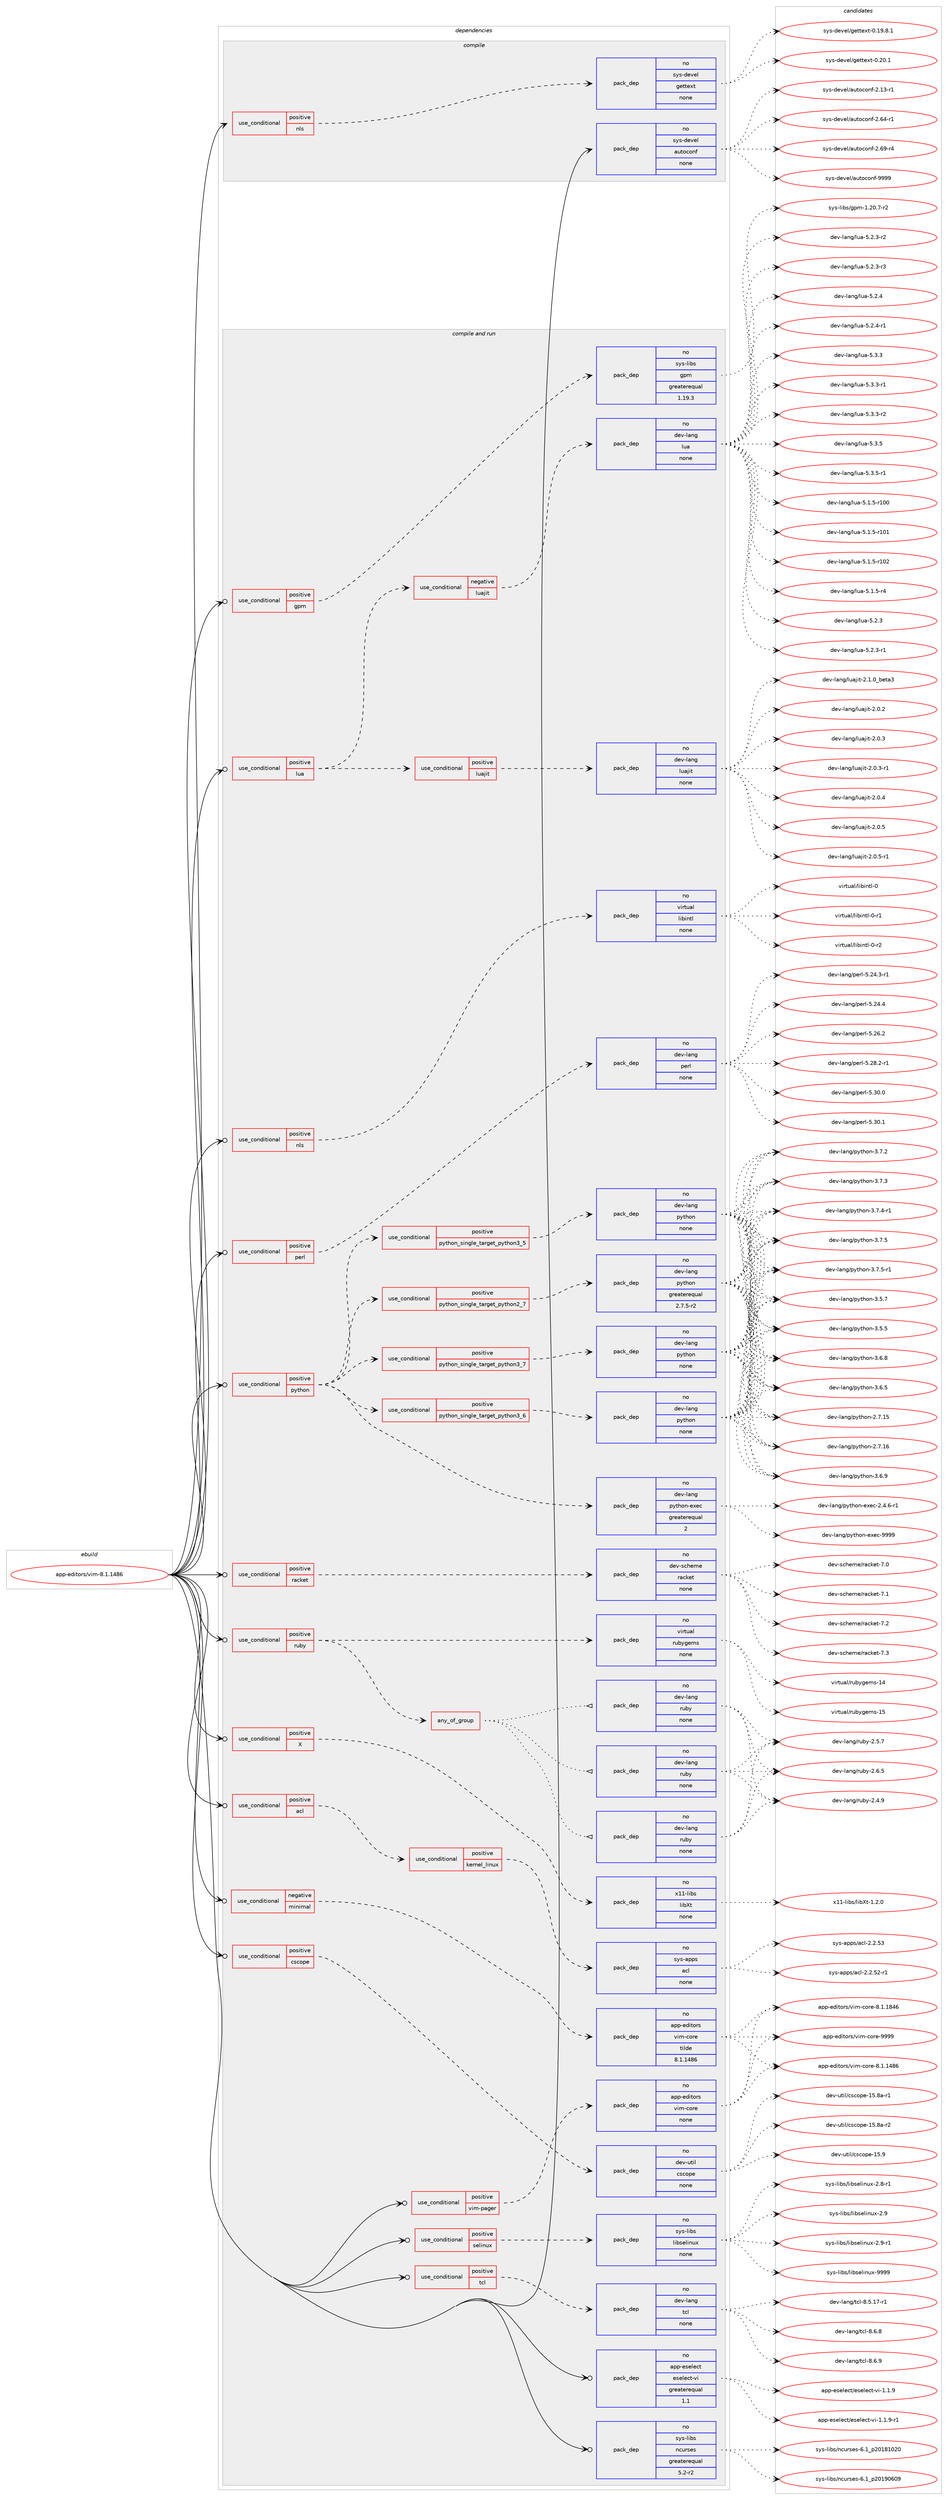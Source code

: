 digraph prolog {

# *************
# Graph options
# *************

newrank=true;
concentrate=true;
compound=true;
graph [rankdir=LR,fontname=Helvetica,fontsize=10,ranksep=1.5];#, ranksep=2.5, nodesep=0.2];
edge  [arrowhead=vee];
node  [fontname=Helvetica,fontsize=10];

# **********
# The ebuild
# **********

subgraph cluster_leftcol {
color=gray;
rank=same;
label=<<i>ebuild</i>>;
id [label="app-editors/vim-8.1.1486", color=red, width=4, href="../app-editors/vim-8.1.1486.svg"];
}

# ****************
# The dependencies
# ****************

subgraph cluster_midcol {
color=gray;
label=<<i>dependencies</i>>;
subgraph cluster_compile {
fillcolor="#eeeeee";
style=filled;
label=<<i>compile</i>>;
subgraph cond114848 {
dependency482106 [label=<<TABLE BORDER="0" CELLBORDER="1" CELLSPACING="0" CELLPADDING="4"><TR><TD ROWSPAN="3" CELLPADDING="10">use_conditional</TD></TR><TR><TD>positive</TD></TR><TR><TD>nls</TD></TR></TABLE>>, shape=none, color=red];
subgraph pack358478 {
dependency482107 [label=<<TABLE BORDER="0" CELLBORDER="1" CELLSPACING="0" CELLPADDING="4" WIDTH="220"><TR><TD ROWSPAN="6" CELLPADDING="30">pack_dep</TD></TR><TR><TD WIDTH="110">no</TD></TR><TR><TD>sys-devel</TD></TR><TR><TD>gettext</TD></TR><TR><TD>none</TD></TR><TR><TD></TD></TR></TABLE>>, shape=none, color=blue];
}
dependency482106:e -> dependency482107:w [weight=20,style="dashed",arrowhead="vee"];
}
id:e -> dependency482106:w [weight=20,style="solid",arrowhead="vee"];
subgraph pack358479 {
dependency482108 [label=<<TABLE BORDER="0" CELLBORDER="1" CELLSPACING="0" CELLPADDING="4" WIDTH="220"><TR><TD ROWSPAN="6" CELLPADDING="30">pack_dep</TD></TR><TR><TD WIDTH="110">no</TD></TR><TR><TD>sys-devel</TD></TR><TR><TD>autoconf</TD></TR><TR><TD>none</TD></TR><TR><TD></TD></TR></TABLE>>, shape=none, color=blue];
}
id:e -> dependency482108:w [weight=20,style="solid",arrowhead="vee"];
}
subgraph cluster_compileandrun {
fillcolor="#eeeeee";
style=filled;
label=<<i>compile and run</i>>;
subgraph cond114849 {
dependency482109 [label=<<TABLE BORDER="0" CELLBORDER="1" CELLSPACING="0" CELLPADDING="4"><TR><TD ROWSPAN="3" CELLPADDING="10">use_conditional</TD></TR><TR><TD>negative</TD></TR><TR><TD>minimal</TD></TR></TABLE>>, shape=none, color=red];
subgraph pack358480 {
dependency482110 [label=<<TABLE BORDER="0" CELLBORDER="1" CELLSPACING="0" CELLPADDING="4" WIDTH="220"><TR><TD ROWSPAN="6" CELLPADDING="30">pack_dep</TD></TR><TR><TD WIDTH="110">no</TD></TR><TR><TD>app-editors</TD></TR><TR><TD>vim-core</TD></TR><TR><TD>tilde</TD></TR><TR><TD>8.1.1486</TD></TR></TABLE>>, shape=none, color=blue];
}
dependency482109:e -> dependency482110:w [weight=20,style="dashed",arrowhead="vee"];
}
id:e -> dependency482109:w [weight=20,style="solid",arrowhead="odotvee"];
subgraph cond114850 {
dependency482111 [label=<<TABLE BORDER="0" CELLBORDER="1" CELLSPACING="0" CELLPADDING="4"><TR><TD ROWSPAN="3" CELLPADDING="10">use_conditional</TD></TR><TR><TD>positive</TD></TR><TR><TD>X</TD></TR></TABLE>>, shape=none, color=red];
subgraph pack358481 {
dependency482112 [label=<<TABLE BORDER="0" CELLBORDER="1" CELLSPACING="0" CELLPADDING="4" WIDTH="220"><TR><TD ROWSPAN="6" CELLPADDING="30">pack_dep</TD></TR><TR><TD WIDTH="110">no</TD></TR><TR><TD>x11-libs</TD></TR><TR><TD>libXt</TD></TR><TR><TD>none</TD></TR><TR><TD></TD></TR></TABLE>>, shape=none, color=blue];
}
dependency482111:e -> dependency482112:w [weight=20,style="dashed",arrowhead="vee"];
}
id:e -> dependency482111:w [weight=20,style="solid",arrowhead="odotvee"];
subgraph cond114851 {
dependency482113 [label=<<TABLE BORDER="0" CELLBORDER="1" CELLSPACING="0" CELLPADDING="4"><TR><TD ROWSPAN="3" CELLPADDING="10">use_conditional</TD></TR><TR><TD>positive</TD></TR><TR><TD>acl</TD></TR></TABLE>>, shape=none, color=red];
subgraph cond114852 {
dependency482114 [label=<<TABLE BORDER="0" CELLBORDER="1" CELLSPACING="0" CELLPADDING="4"><TR><TD ROWSPAN="3" CELLPADDING="10">use_conditional</TD></TR><TR><TD>positive</TD></TR><TR><TD>kernel_linux</TD></TR></TABLE>>, shape=none, color=red];
subgraph pack358482 {
dependency482115 [label=<<TABLE BORDER="0" CELLBORDER="1" CELLSPACING="0" CELLPADDING="4" WIDTH="220"><TR><TD ROWSPAN="6" CELLPADDING="30">pack_dep</TD></TR><TR><TD WIDTH="110">no</TD></TR><TR><TD>sys-apps</TD></TR><TR><TD>acl</TD></TR><TR><TD>none</TD></TR><TR><TD></TD></TR></TABLE>>, shape=none, color=blue];
}
dependency482114:e -> dependency482115:w [weight=20,style="dashed",arrowhead="vee"];
}
dependency482113:e -> dependency482114:w [weight=20,style="dashed",arrowhead="vee"];
}
id:e -> dependency482113:w [weight=20,style="solid",arrowhead="odotvee"];
subgraph cond114853 {
dependency482116 [label=<<TABLE BORDER="0" CELLBORDER="1" CELLSPACING="0" CELLPADDING="4"><TR><TD ROWSPAN="3" CELLPADDING="10">use_conditional</TD></TR><TR><TD>positive</TD></TR><TR><TD>cscope</TD></TR></TABLE>>, shape=none, color=red];
subgraph pack358483 {
dependency482117 [label=<<TABLE BORDER="0" CELLBORDER="1" CELLSPACING="0" CELLPADDING="4" WIDTH="220"><TR><TD ROWSPAN="6" CELLPADDING="30">pack_dep</TD></TR><TR><TD WIDTH="110">no</TD></TR><TR><TD>dev-util</TD></TR><TR><TD>cscope</TD></TR><TR><TD>none</TD></TR><TR><TD></TD></TR></TABLE>>, shape=none, color=blue];
}
dependency482116:e -> dependency482117:w [weight=20,style="dashed",arrowhead="vee"];
}
id:e -> dependency482116:w [weight=20,style="solid",arrowhead="odotvee"];
subgraph cond114854 {
dependency482118 [label=<<TABLE BORDER="0" CELLBORDER="1" CELLSPACING="0" CELLPADDING="4"><TR><TD ROWSPAN="3" CELLPADDING="10">use_conditional</TD></TR><TR><TD>positive</TD></TR><TR><TD>gpm</TD></TR></TABLE>>, shape=none, color=red];
subgraph pack358484 {
dependency482119 [label=<<TABLE BORDER="0" CELLBORDER="1" CELLSPACING="0" CELLPADDING="4" WIDTH="220"><TR><TD ROWSPAN="6" CELLPADDING="30">pack_dep</TD></TR><TR><TD WIDTH="110">no</TD></TR><TR><TD>sys-libs</TD></TR><TR><TD>gpm</TD></TR><TR><TD>greaterequal</TD></TR><TR><TD>1.19.3</TD></TR></TABLE>>, shape=none, color=blue];
}
dependency482118:e -> dependency482119:w [weight=20,style="dashed",arrowhead="vee"];
}
id:e -> dependency482118:w [weight=20,style="solid",arrowhead="odotvee"];
subgraph cond114855 {
dependency482120 [label=<<TABLE BORDER="0" CELLBORDER="1" CELLSPACING="0" CELLPADDING="4"><TR><TD ROWSPAN="3" CELLPADDING="10">use_conditional</TD></TR><TR><TD>positive</TD></TR><TR><TD>lua</TD></TR></TABLE>>, shape=none, color=red];
subgraph cond114856 {
dependency482121 [label=<<TABLE BORDER="0" CELLBORDER="1" CELLSPACING="0" CELLPADDING="4"><TR><TD ROWSPAN="3" CELLPADDING="10">use_conditional</TD></TR><TR><TD>positive</TD></TR><TR><TD>luajit</TD></TR></TABLE>>, shape=none, color=red];
subgraph pack358485 {
dependency482122 [label=<<TABLE BORDER="0" CELLBORDER="1" CELLSPACING="0" CELLPADDING="4" WIDTH="220"><TR><TD ROWSPAN="6" CELLPADDING="30">pack_dep</TD></TR><TR><TD WIDTH="110">no</TD></TR><TR><TD>dev-lang</TD></TR><TR><TD>luajit</TD></TR><TR><TD>none</TD></TR><TR><TD></TD></TR></TABLE>>, shape=none, color=blue];
}
dependency482121:e -> dependency482122:w [weight=20,style="dashed",arrowhead="vee"];
}
dependency482120:e -> dependency482121:w [weight=20,style="dashed",arrowhead="vee"];
subgraph cond114857 {
dependency482123 [label=<<TABLE BORDER="0" CELLBORDER="1" CELLSPACING="0" CELLPADDING="4"><TR><TD ROWSPAN="3" CELLPADDING="10">use_conditional</TD></TR><TR><TD>negative</TD></TR><TR><TD>luajit</TD></TR></TABLE>>, shape=none, color=red];
subgraph pack358486 {
dependency482124 [label=<<TABLE BORDER="0" CELLBORDER="1" CELLSPACING="0" CELLPADDING="4" WIDTH="220"><TR><TD ROWSPAN="6" CELLPADDING="30">pack_dep</TD></TR><TR><TD WIDTH="110">no</TD></TR><TR><TD>dev-lang</TD></TR><TR><TD>lua</TD></TR><TR><TD>none</TD></TR><TR><TD></TD></TR></TABLE>>, shape=none, color=blue];
}
dependency482123:e -> dependency482124:w [weight=20,style="dashed",arrowhead="vee"];
}
dependency482120:e -> dependency482123:w [weight=20,style="dashed",arrowhead="vee"];
}
id:e -> dependency482120:w [weight=20,style="solid",arrowhead="odotvee"];
subgraph cond114858 {
dependency482125 [label=<<TABLE BORDER="0" CELLBORDER="1" CELLSPACING="0" CELLPADDING="4"><TR><TD ROWSPAN="3" CELLPADDING="10">use_conditional</TD></TR><TR><TD>positive</TD></TR><TR><TD>nls</TD></TR></TABLE>>, shape=none, color=red];
subgraph pack358487 {
dependency482126 [label=<<TABLE BORDER="0" CELLBORDER="1" CELLSPACING="0" CELLPADDING="4" WIDTH="220"><TR><TD ROWSPAN="6" CELLPADDING="30">pack_dep</TD></TR><TR><TD WIDTH="110">no</TD></TR><TR><TD>virtual</TD></TR><TR><TD>libintl</TD></TR><TR><TD>none</TD></TR><TR><TD></TD></TR></TABLE>>, shape=none, color=blue];
}
dependency482125:e -> dependency482126:w [weight=20,style="dashed",arrowhead="vee"];
}
id:e -> dependency482125:w [weight=20,style="solid",arrowhead="odotvee"];
subgraph cond114859 {
dependency482127 [label=<<TABLE BORDER="0" CELLBORDER="1" CELLSPACING="0" CELLPADDING="4"><TR><TD ROWSPAN="3" CELLPADDING="10">use_conditional</TD></TR><TR><TD>positive</TD></TR><TR><TD>perl</TD></TR></TABLE>>, shape=none, color=red];
subgraph pack358488 {
dependency482128 [label=<<TABLE BORDER="0" CELLBORDER="1" CELLSPACING="0" CELLPADDING="4" WIDTH="220"><TR><TD ROWSPAN="6" CELLPADDING="30">pack_dep</TD></TR><TR><TD WIDTH="110">no</TD></TR><TR><TD>dev-lang</TD></TR><TR><TD>perl</TD></TR><TR><TD>none</TD></TR><TR><TD></TD></TR></TABLE>>, shape=none, color=blue];
}
dependency482127:e -> dependency482128:w [weight=20,style="dashed",arrowhead="vee"];
}
id:e -> dependency482127:w [weight=20,style="solid",arrowhead="odotvee"];
subgraph cond114860 {
dependency482129 [label=<<TABLE BORDER="0" CELLBORDER="1" CELLSPACING="0" CELLPADDING="4"><TR><TD ROWSPAN="3" CELLPADDING="10">use_conditional</TD></TR><TR><TD>positive</TD></TR><TR><TD>python</TD></TR></TABLE>>, shape=none, color=red];
subgraph cond114861 {
dependency482130 [label=<<TABLE BORDER="0" CELLBORDER="1" CELLSPACING="0" CELLPADDING="4"><TR><TD ROWSPAN="3" CELLPADDING="10">use_conditional</TD></TR><TR><TD>positive</TD></TR><TR><TD>python_single_target_python2_7</TD></TR></TABLE>>, shape=none, color=red];
subgraph pack358489 {
dependency482131 [label=<<TABLE BORDER="0" CELLBORDER="1" CELLSPACING="0" CELLPADDING="4" WIDTH="220"><TR><TD ROWSPAN="6" CELLPADDING="30">pack_dep</TD></TR><TR><TD WIDTH="110">no</TD></TR><TR><TD>dev-lang</TD></TR><TR><TD>python</TD></TR><TR><TD>greaterequal</TD></TR><TR><TD>2.7.5-r2</TD></TR></TABLE>>, shape=none, color=blue];
}
dependency482130:e -> dependency482131:w [weight=20,style="dashed",arrowhead="vee"];
}
dependency482129:e -> dependency482130:w [weight=20,style="dashed",arrowhead="vee"];
subgraph cond114862 {
dependency482132 [label=<<TABLE BORDER="0" CELLBORDER="1" CELLSPACING="0" CELLPADDING="4"><TR><TD ROWSPAN="3" CELLPADDING="10">use_conditional</TD></TR><TR><TD>positive</TD></TR><TR><TD>python_single_target_python3_5</TD></TR></TABLE>>, shape=none, color=red];
subgraph pack358490 {
dependency482133 [label=<<TABLE BORDER="0" CELLBORDER="1" CELLSPACING="0" CELLPADDING="4" WIDTH="220"><TR><TD ROWSPAN="6" CELLPADDING="30">pack_dep</TD></TR><TR><TD WIDTH="110">no</TD></TR><TR><TD>dev-lang</TD></TR><TR><TD>python</TD></TR><TR><TD>none</TD></TR><TR><TD></TD></TR></TABLE>>, shape=none, color=blue];
}
dependency482132:e -> dependency482133:w [weight=20,style="dashed",arrowhead="vee"];
}
dependency482129:e -> dependency482132:w [weight=20,style="dashed",arrowhead="vee"];
subgraph cond114863 {
dependency482134 [label=<<TABLE BORDER="0" CELLBORDER="1" CELLSPACING="0" CELLPADDING="4"><TR><TD ROWSPAN="3" CELLPADDING="10">use_conditional</TD></TR><TR><TD>positive</TD></TR><TR><TD>python_single_target_python3_6</TD></TR></TABLE>>, shape=none, color=red];
subgraph pack358491 {
dependency482135 [label=<<TABLE BORDER="0" CELLBORDER="1" CELLSPACING="0" CELLPADDING="4" WIDTH="220"><TR><TD ROWSPAN="6" CELLPADDING="30">pack_dep</TD></TR><TR><TD WIDTH="110">no</TD></TR><TR><TD>dev-lang</TD></TR><TR><TD>python</TD></TR><TR><TD>none</TD></TR><TR><TD></TD></TR></TABLE>>, shape=none, color=blue];
}
dependency482134:e -> dependency482135:w [weight=20,style="dashed",arrowhead="vee"];
}
dependency482129:e -> dependency482134:w [weight=20,style="dashed",arrowhead="vee"];
subgraph cond114864 {
dependency482136 [label=<<TABLE BORDER="0" CELLBORDER="1" CELLSPACING="0" CELLPADDING="4"><TR><TD ROWSPAN="3" CELLPADDING="10">use_conditional</TD></TR><TR><TD>positive</TD></TR><TR><TD>python_single_target_python3_7</TD></TR></TABLE>>, shape=none, color=red];
subgraph pack358492 {
dependency482137 [label=<<TABLE BORDER="0" CELLBORDER="1" CELLSPACING="0" CELLPADDING="4" WIDTH="220"><TR><TD ROWSPAN="6" CELLPADDING="30">pack_dep</TD></TR><TR><TD WIDTH="110">no</TD></TR><TR><TD>dev-lang</TD></TR><TR><TD>python</TD></TR><TR><TD>none</TD></TR><TR><TD></TD></TR></TABLE>>, shape=none, color=blue];
}
dependency482136:e -> dependency482137:w [weight=20,style="dashed",arrowhead="vee"];
}
dependency482129:e -> dependency482136:w [weight=20,style="dashed",arrowhead="vee"];
subgraph pack358493 {
dependency482138 [label=<<TABLE BORDER="0" CELLBORDER="1" CELLSPACING="0" CELLPADDING="4" WIDTH="220"><TR><TD ROWSPAN="6" CELLPADDING="30">pack_dep</TD></TR><TR><TD WIDTH="110">no</TD></TR><TR><TD>dev-lang</TD></TR><TR><TD>python-exec</TD></TR><TR><TD>greaterequal</TD></TR><TR><TD>2</TD></TR></TABLE>>, shape=none, color=blue];
}
dependency482129:e -> dependency482138:w [weight=20,style="dashed",arrowhead="vee"];
}
id:e -> dependency482129:w [weight=20,style="solid",arrowhead="odotvee"];
subgraph cond114865 {
dependency482139 [label=<<TABLE BORDER="0" CELLBORDER="1" CELLSPACING="0" CELLPADDING="4"><TR><TD ROWSPAN="3" CELLPADDING="10">use_conditional</TD></TR><TR><TD>positive</TD></TR><TR><TD>racket</TD></TR></TABLE>>, shape=none, color=red];
subgraph pack358494 {
dependency482140 [label=<<TABLE BORDER="0" CELLBORDER="1" CELLSPACING="0" CELLPADDING="4" WIDTH="220"><TR><TD ROWSPAN="6" CELLPADDING="30">pack_dep</TD></TR><TR><TD WIDTH="110">no</TD></TR><TR><TD>dev-scheme</TD></TR><TR><TD>racket</TD></TR><TR><TD>none</TD></TR><TR><TD></TD></TR></TABLE>>, shape=none, color=blue];
}
dependency482139:e -> dependency482140:w [weight=20,style="dashed",arrowhead="vee"];
}
id:e -> dependency482139:w [weight=20,style="solid",arrowhead="odotvee"];
subgraph cond114866 {
dependency482141 [label=<<TABLE BORDER="0" CELLBORDER="1" CELLSPACING="0" CELLPADDING="4"><TR><TD ROWSPAN="3" CELLPADDING="10">use_conditional</TD></TR><TR><TD>positive</TD></TR><TR><TD>ruby</TD></TR></TABLE>>, shape=none, color=red];
subgraph any8474 {
dependency482142 [label=<<TABLE BORDER="0" CELLBORDER="1" CELLSPACING="0" CELLPADDING="4"><TR><TD CELLPADDING="10">any_of_group</TD></TR></TABLE>>, shape=none, color=red];subgraph pack358495 {
dependency482143 [label=<<TABLE BORDER="0" CELLBORDER="1" CELLSPACING="0" CELLPADDING="4" WIDTH="220"><TR><TD ROWSPAN="6" CELLPADDING="30">pack_dep</TD></TR><TR><TD WIDTH="110">no</TD></TR><TR><TD>dev-lang</TD></TR><TR><TD>ruby</TD></TR><TR><TD>none</TD></TR><TR><TD></TD></TR></TABLE>>, shape=none, color=blue];
}
dependency482142:e -> dependency482143:w [weight=20,style="dotted",arrowhead="oinv"];
subgraph pack358496 {
dependency482144 [label=<<TABLE BORDER="0" CELLBORDER="1" CELLSPACING="0" CELLPADDING="4" WIDTH="220"><TR><TD ROWSPAN="6" CELLPADDING="30">pack_dep</TD></TR><TR><TD WIDTH="110">no</TD></TR><TR><TD>dev-lang</TD></TR><TR><TD>ruby</TD></TR><TR><TD>none</TD></TR><TR><TD></TD></TR></TABLE>>, shape=none, color=blue];
}
dependency482142:e -> dependency482144:w [weight=20,style="dotted",arrowhead="oinv"];
subgraph pack358497 {
dependency482145 [label=<<TABLE BORDER="0" CELLBORDER="1" CELLSPACING="0" CELLPADDING="4" WIDTH="220"><TR><TD ROWSPAN="6" CELLPADDING="30">pack_dep</TD></TR><TR><TD WIDTH="110">no</TD></TR><TR><TD>dev-lang</TD></TR><TR><TD>ruby</TD></TR><TR><TD>none</TD></TR><TR><TD></TD></TR></TABLE>>, shape=none, color=blue];
}
dependency482142:e -> dependency482145:w [weight=20,style="dotted",arrowhead="oinv"];
}
dependency482141:e -> dependency482142:w [weight=20,style="dashed",arrowhead="vee"];
subgraph pack358498 {
dependency482146 [label=<<TABLE BORDER="0" CELLBORDER="1" CELLSPACING="0" CELLPADDING="4" WIDTH="220"><TR><TD ROWSPAN="6" CELLPADDING="30">pack_dep</TD></TR><TR><TD WIDTH="110">no</TD></TR><TR><TD>virtual</TD></TR><TR><TD>rubygems</TD></TR><TR><TD>none</TD></TR><TR><TD></TD></TR></TABLE>>, shape=none, color=blue];
}
dependency482141:e -> dependency482146:w [weight=20,style="dashed",arrowhead="vee"];
}
id:e -> dependency482141:w [weight=20,style="solid",arrowhead="odotvee"];
subgraph cond114867 {
dependency482147 [label=<<TABLE BORDER="0" CELLBORDER="1" CELLSPACING="0" CELLPADDING="4"><TR><TD ROWSPAN="3" CELLPADDING="10">use_conditional</TD></TR><TR><TD>positive</TD></TR><TR><TD>selinux</TD></TR></TABLE>>, shape=none, color=red];
subgraph pack358499 {
dependency482148 [label=<<TABLE BORDER="0" CELLBORDER="1" CELLSPACING="0" CELLPADDING="4" WIDTH="220"><TR><TD ROWSPAN="6" CELLPADDING="30">pack_dep</TD></TR><TR><TD WIDTH="110">no</TD></TR><TR><TD>sys-libs</TD></TR><TR><TD>libselinux</TD></TR><TR><TD>none</TD></TR><TR><TD></TD></TR></TABLE>>, shape=none, color=blue];
}
dependency482147:e -> dependency482148:w [weight=20,style="dashed",arrowhead="vee"];
}
id:e -> dependency482147:w [weight=20,style="solid",arrowhead="odotvee"];
subgraph cond114868 {
dependency482149 [label=<<TABLE BORDER="0" CELLBORDER="1" CELLSPACING="0" CELLPADDING="4"><TR><TD ROWSPAN="3" CELLPADDING="10">use_conditional</TD></TR><TR><TD>positive</TD></TR><TR><TD>tcl</TD></TR></TABLE>>, shape=none, color=red];
subgraph pack358500 {
dependency482150 [label=<<TABLE BORDER="0" CELLBORDER="1" CELLSPACING="0" CELLPADDING="4" WIDTH="220"><TR><TD ROWSPAN="6" CELLPADDING="30">pack_dep</TD></TR><TR><TD WIDTH="110">no</TD></TR><TR><TD>dev-lang</TD></TR><TR><TD>tcl</TD></TR><TR><TD>none</TD></TR><TR><TD></TD></TR></TABLE>>, shape=none, color=blue];
}
dependency482149:e -> dependency482150:w [weight=20,style="dashed",arrowhead="vee"];
}
id:e -> dependency482149:w [weight=20,style="solid",arrowhead="odotvee"];
subgraph cond114869 {
dependency482151 [label=<<TABLE BORDER="0" CELLBORDER="1" CELLSPACING="0" CELLPADDING="4"><TR><TD ROWSPAN="3" CELLPADDING="10">use_conditional</TD></TR><TR><TD>positive</TD></TR><TR><TD>vim-pager</TD></TR></TABLE>>, shape=none, color=red];
subgraph pack358501 {
dependency482152 [label=<<TABLE BORDER="0" CELLBORDER="1" CELLSPACING="0" CELLPADDING="4" WIDTH="220"><TR><TD ROWSPAN="6" CELLPADDING="30">pack_dep</TD></TR><TR><TD WIDTH="110">no</TD></TR><TR><TD>app-editors</TD></TR><TR><TD>vim-core</TD></TR><TR><TD>none</TD></TR><TR><TD></TD></TR></TABLE>>, shape=none, color=blue];
}
dependency482151:e -> dependency482152:w [weight=20,style="dashed",arrowhead="vee"];
}
id:e -> dependency482151:w [weight=20,style="solid",arrowhead="odotvee"];
subgraph pack358502 {
dependency482153 [label=<<TABLE BORDER="0" CELLBORDER="1" CELLSPACING="0" CELLPADDING="4" WIDTH="220"><TR><TD ROWSPAN="6" CELLPADDING="30">pack_dep</TD></TR><TR><TD WIDTH="110">no</TD></TR><TR><TD>app-eselect</TD></TR><TR><TD>eselect-vi</TD></TR><TR><TD>greaterequal</TD></TR><TR><TD>1.1</TD></TR></TABLE>>, shape=none, color=blue];
}
id:e -> dependency482153:w [weight=20,style="solid",arrowhead="odotvee"];
subgraph pack358503 {
dependency482154 [label=<<TABLE BORDER="0" CELLBORDER="1" CELLSPACING="0" CELLPADDING="4" WIDTH="220"><TR><TD ROWSPAN="6" CELLPADDING="30">pack_dep</TD></TR><TR><TD WIDTH="110">no</TD></TR><TR><TD>sys-libs</TD></TR><TR><TD>ncurses</TD></TR><TR><TD>greaterequal</TD></TR><TR><TD>5.2-r2</TD></TR></TABLE>>, shape=none, color=blue];
}
id:e -> dependency482154:w [weight=20,style="solid",arrowhead="odotvee"];
}
subgraph cluster_run {
fillcolor="#eeeeee";
style=filled;
label=<<i>run</i>>;
}
}

# **************
# The candidates
# **************

subgraph cluster_choices {
rank=same;
color=gray;
label=<<i>candidates</i>>;

subgraph choice358478 {
color=black;
nodesep=1;
choice1151211154510010111810110847103101116116101120116454846495746564649 [label="sys-devel/gettext-0.19.8.1", color=red, width=4,href="../sys-devel/gettext-0.19.8.1.svg"];
choice115121115451001011181011084710310111611610112011645484650484649 [label="sys-devel/gettext-0.20.1", color=red, width=4,href="../sys-devel/gettext-0.20.1.svg"];
dependency482107:e -> choice1151211154510010111810110847103101116116101120116454846495746564649:w [style=dotted,weight="100"];
dependency482107:e -> choice115121115451001011181011084710310111611610112011645484650484649:w [style=dotted,weight="100"];
}
subgraph choice358479 {
color=black;
nodesep=1;
choice1151211154510010111810110847971171161119911111010245504649514511449 [label="sys-devel/autoconf-2.13-r1", color=red, width=4,href="../sys-devel/autoconf-2.13-r1.svg"];
choice1151211154510010111810110847971171161119911111010245504654524511449 [label="sys-devel/autoconf-2.64-r1", color=red, width=4,href="../sys-devel/autoconf-2.64-r1.svg"];
choice1151211154510010111810110847971171161119911111010245504654574511452 [label="sys-devel/autoconf-2.69-r4", color=red, width=4,href="../sys-devel/autoconf-2.69-r4.svg"];
choice115121115451001011181011084797117116111991111101024557575757 [label="sys-devel/autoconf-9999", color=red, width=4,href="../sys-devel/autoconf-9999.svg"];
dependency482108:e -> choice1151211154510010111810110847971171161119911111010245504649514511449:w [style=dotted,weight="100"];
dependency482108:e -> choice1151211154510010111810110847971171161119911111010245504654524511449:w [style=dotted,weight="100"];
dependency482108:e -> choice1151211154510010111810110847971171161119911111010245504654574511452:w [style=dotted,weight="100"];
dependency482108:e -> choice115121115451001011181011084797117116111991111101024557575757:w [style=dotted,weight="100"];
}
subgraph choice358480 {
color=black;
nodesep=1;
choice9711211245101100105116111114115471181051094599111114101455646494649525654 [label="app-editors/vim-core-8.1.1486", color=red, width=4,href="../app-editors/vim-core-8.1.1486.svg"];
choice9711211245101100105116111114115471181051094599111114101455646494649565254 [label="app-editors/vim-core-8.1.1846", color=red, width=4,href="../app-editors/vim-core-8.1.1846.svg"];
choice97112112451011001051161111141154711810510945991111141014557575757 [label="app-editors/vim-core-9999", color=red, width=4,href="../app-editors/vim-core-9999.svg"];
dependency482110:e -> choice9711211245101100105116111114115471181051094599111114101455646494649525654:w [style=dotted,weight="100"];
dependency482110:e -> choice9711211245101100105116111114115471181051094599111114101455646494649565254:w [style=dotted,weight="100"];
dependency482110:e -> choice97112112451011001051161111141154711810510945991111141014557575757:w [style=dotted,weight="100"];
}
subgraph choice358481 {
color=black;
nodesep=1;
choice12049494510810598115471081059888116454946504648 [label="x11-libs/libXt-1.2.0", color=red, width=4,href="../x11-libs/libXt-1.2.0.svg"];
dependency482112:e -> choice12049494510810598115471081059888116454946504648:w [style=dotted,weight="100"];
}
subgraph choice358482 {
color=black;
nodesep=1;
choice1151211154597112112115479799108455046504653504511449 [label="sys-apps/acl-2.2.52-r1", color=red, width=4,href="../sys-apps/acl-2.2.52-r1.svg"];
choice115121115459711211211547979910845504650465351 [label="sys-apps/acl-2.2.53", color=red, width=4,href="../sys-apps/acl-2.2.53.svg"];
dependency482115:e -> choice1151211154597112112115479799108455046504653504511449:w [style=dotted,weight="100"];
dependency482115:e -> choice115121115459711211211547979910845504650465351:w [style=dotted,weight="100"];
}
subgraph choice358483 {
color=black;
nodesep=1;
choice100101118451171161051084799115991111121014549534656974511449 [label="dev-util/cscope-15.8a-r1", color=red, width=4,href="../dev-util/cscope-15.8a-r1.svg"];
choice100101118451171161051084799115991111121014549534656974511450 [label="dev-util/cscope-15.8a-r2", color=red, width=4,href="../dev-util/cscope-15.8a-r2.svg"];
choice100101118451171161051084799115991111121014549534657 [label="dev-util/cscope-15.9", color=red, width=4,href="../dev-util/cscope-15.9.svg"];
dependency482117:e -> choice100101118451171161051084799115991111121014549534656974511449:w [style=dotted,weight="100"];
dependency482117:e -> choice100101118451171161051084799115991111121014549534656974511450:w [style=dotted,weight="100"];
dependency482117:e -> choice100101118451171161051084799115991111121014549534657:w [style=dotted,weight="100"];
}
subgraph choice358484 {
color=black;
nodesep=1;
choice115121115451081059811547103112109454946504846554511450 [label="sys-libs/gpm-1.20.7-r2", color=red, width=4,href="../sys-libs/gpm-1.20.7-r2.svg"];
dependency482119:e -> choice115121115451081059811547103112109454946504846554511450:w [style=dotted,weight="100"];
}
subgraph choice358485 {
color=black;
nodesep=1;
choice10010111845108971101034710811797106105116455046484650 [label="dev-lang/luajit-2.0.2", color=red, width=4,href="../dev-lang/luajit-2.0.2.svg"];
choice10010111845108971101034710811797106105116455046484651 [label="dev-lang/luajit-2.0.3", color=red, width=4,href="../dev-lang/luajit-2.0.3.svg"];
choice100101118451089711010347108117971061051164550464846514511449 [label="dev-lang/luajit-2.0.3-r1", color=red, width=4,href="../dev-lang/luajit-2.0.3-r1.svg"];
choice10010111845108971101034710811797106105116455046484652 [label="dev-lang/luajit-2.0.4", color=red, width=4,href="../dev-lang/luajit-2.0.4.svg"];
choice10010111845108971101034710811797106105116455046484653 [label="dev-lang/luajit-2.0.5", color=red, width=4,href="../dev-lang/luajit-2.0.5.svg"];
choice100101118451089711010347108117971061051164550464846534511449 [label="dev-lang/luajit-2.0.5-r1", color=red, width=4,href="../dev-lang/luajit-2.0.5-r1.svg"];
choice1001011184510897110103471081179710610511645504649464895981011169751 [label="dev-lang/luajit-2.1.0_beta3", color=red, width=4,href="../dev-lang/luajit-2.1.0_beta3.svg"];
dependency482122:e -> choice10010111845108971101034710811797106105116455046484650:w [style=dotted,weight="100"];
dependency482122:e -> choice10010111845108971101034710811797106105116455046484651:w [style=dotted,weight="100"];
dependency482122:e -> choice100101118451089711010347108117971061051164550464846514511449:w [style=dotted,weight="100"];
dependency482122:e -> choice10010111845108971101034710811797106105116455046484652:w [style=dotted,weight="100"];
dependency482122:e -> choice10010111845108971101034710811797106105116455046484653:w [style=dotted,weight="100"];
dependency482122:e -> choice100101118451089711010347108117971061051164550464846534511449:w [style=dotted,weight="100"];
dependency482122:e -> choice1001011184510897110103471081179710610511645504649464895981011169751:w [style=dotted,weight="100"];
}
subgraph choice358486 {
color=black;
nodesep=1;
choice1001011184510897110103471081179745534649465345114494848 [label="dev-lang/lua-5.1.5-r100", color=red, width=4,href="../dev-lang/lua-5.1.5-r100.svg"];
choice1001011184510897110103471081179745534649465345114494849 [label="dev-lang/lua-5.1.5-r101", color=red, width=4,href="../dev-lang/lua-5.1.5-r101.svg"];
choice1001011184510897110103471081179745534649465345114494850 [label="dev-lang/lua-5.1.5-r102", color=red, width=4,href="../dev-lang/lua-5.1.5-r102.svg"];
choice100101118451089711010347108117974553464946534511452 [label="dev-lang/lua-5.1.5-r4", color=red, width=4,href="../dev-lang/lua-5.1.5-r4.svg"];
choice10010111845108971101034710811797455346504651 [label="dev-lang/lua-5.2.3", color=red, width=4,href="../dev-lang/lua-5.2.3.svg"];
choice100101118451089711010347108117974553465046514511449 [label="dev-lang/lua-5.2.3-r1", color=red, width=4,href="../dev-lang/lua-5.2.3-r1.svg"];
choice100101118451089711010347108117974553465046514511450 [label="dev-lang/lua-5.2.3-r2", color=red, width=4,href="../dev-lang/lua-5.2.3-r2.svg"];
choice100101118451089711010347108117974553465046514511451 [label="dev-lang/lua-5.2.3-r3", color=red, width=4,href="../dev-lang/lua-5.2.3-r3.svg"];
choice10010111845108971101034710811797455346504652 [label="dev-lang/lua-5.2.4", color=red, width=4,href="../dev-lang/lua-5.2.4.svg"];
choice100101118451089711010347108117974553465046524511449 [label="dev-lang/lua-5.2.4-r1", color=red, width=4,href="../dev-lang/lua-5.2.4-r1.svg"];
choice10010111845108971101034710811797455346514651 [label="dev-lang/lua-5.3.3", color=red, width=4,href="../dev-lang/lua-5.3.3.svg"];
choice100101118451089711010347108117974553465146514511449 [label="dev-lang/lua-5.3.3-r1", color=red, width=4,href="../dev-lang/lua-5.3.3-r1.svg"];
choice100101118451089711010347108117974553465146514511450 [label="dev-lang/lua-5.3.3-r2", color=red, width=4,href="../dev-lang/lua-5.3.3-r2.svg"];
choice10010111845108971101034710811797455346514653 [label="dev-lang/lua-5.3.5", color=red, width=4,href="../dev-lang/lua-5.3.5.svg"];
choice100101118451089711010347108117974553465146534511449 [label="dev-lang/lua-5.3.5-r1", color=red, width=4,href="../dev-lang/lua-5.3.5-r1.svg"];
dependency482124:e -> choice1001011184510897110103471081179745534649465345114494848:w [style=dotted,weight="100"];
dependency482124:e -> choice1001011184510897110103471081179745534649465345114494849:w [style=dotted,weight="100"];
dependency482124:e -> choice1001011184510897110103471081179745534649465345114494850:w [style=dotted,weight="100"];
dependency482124:e -> choice100101118451089711010347108117974553464946534511452:w [style=dotted,weight="100"];
dependency482124:e -> choice10010111845108971101034710811797455346504651:w [style=dotted,weight="100"];
dependency482124:e -> choice100101118451089711010347108117974553465046514511449:w [style=dotted,weight="100"];
dependency482124:e -> choice100101118451089711010347108117974553465046514511450:w [style=dotted,weight="100"];
dependency482124:e -> choice100101118451089711010347108117974553465046514511451:w [style=dotted,weight="100"];
dependency482124:e -> choice10010111845108971101034710811797455346504652:w [style=dotted,weight="100"];
dependency482124:e -> choice100101118451089711010347108117974553465046524511449:w [style=dotted,weight="100"];
dependency482124:e -> choice10010111845108971101034710811797455346514651:w [style=dotted,weight="100"];
dependency482124:e -> choice100101118451089711010347108117974553465146514511449:w [style=dotted,weight="100"];
dependency482124:e -> choice100101118451089711010347108117974553465146514511450:w [style=dotted,weight="100"];
dependency482124:e -> choice10010111845108971101034710811797455346514653:w [style=dotted,weight="100"];
dependency482124:e -> choice100101118451089711010347108117974553465146534511449:w [style=dotted,weight="100"];
}
subgraph choice358487 {
color=black;
nodesep=1;
choice1181051141161179710847108105981051101161084548 [label="virtual/libintl-0", color=red, width=4,href="../virtual/libintl-0.svg"];
choice11810511411611797108471081059810511011610845484511449 [label="virtual/libintl-0-r1", color=red, width=4,href="../virtual/libintl-0-r1.svg"];
choice11810511411611797108471081059810511011610845484511450 [label="virtual/libintl-0-r2", color=red, width=4,href="../virtual/libintl-0-r2.svg"];
dependency482126:e -> choice1181051141161179710847108105981051101161084548:w [style=dotted,weight="100"];
dependency482126:e -> choice11810511411611797108471081059810511011610845484511449:w [style=dotted,weight="100"];
dependency482126:e -> choice11810511411611797108471081059810511011610845484511450:w [style=dotted,weight="100"];
}
subgraph choice358488 {
color=black;
nodesep=1;
choice100101118451089711010347112101114108455346505246514511449 [label="dev-lang/perl-5.24.3-r1", color=red, width=4,href="../dev-lang/perl-5.24.3-r1.svg"];
choice10010111845108971101034711210111410845534650524652 [label="dev-lang/perl-5.24.4", color=red, width=4,href="../dev-lang/perl-5.24.4.svg"];
choice10010111845108971101034711210111410845534650544650 [label="dev-lang/perl-5.26.2", color=red, width=4,href="../dev-lang/perl-5.26.2.svg"];
choice100101118451089711010347112101114108455346505646504511449 [label="dev-lang/perl-5.28.2-r1", color=red, width=4,href="../dev-lang/perl-5.28.2-r1.svg"];
choice10010111845108971101034711210111410845534651484648 [label="dev-lang/perl-5.30.0", color=red, width=4,href="../dev-lang/perl-5.30.0.svg"];
choice10010111845108971101034711210111410845534651484649 [label="dev-lang/perl-5.30.1", color=red, width=4,href="../dev-lang/perl-5.30.1.svg"];
dependency482128:e -> choice100101118451089711010347112101114108455346505246514511449:w [style=dotted,weight="100"];
dependency482128:e -> choice10010111845108971101034711210111410845534650524652:w [style=dotted,weight="100"];
dependency482128:e -> choice10010111845108971101034711210111410845534650544650:w [style=dotted,weight="100"];
dependency482128:e -> choice100101118451089711010347112101114108455346505646504511449:w [style=dotted,weight="100"];
dependency482128:e -> choice10010111845108971101034711210111410845534651484648:w [style=dotted,weight="100"];
dependency482128:e -> choice10010111845108971101034711210111410845534651484649:w [style=dotted,weight="100"];
}
subgraph choice358489 {
color=black;
nodesep=1;
choice10010111845108971101034711212111610411111045504655464953 [label="dev-lang/python-2.7.15", color=red, width=4,href="../dev-lang/python-2.7.15.svg"];
choice10010111845108971101034711212111610411111045504655464954 [label="dev-lang/python-2.7.16", color=red, width=4,href="../dev-lang/python-2.7.16.svg"];
choice100101118451089711010347112121116104111110455146534653 [label="dev-lang/python-3.5.5", color=red, width=4,href="../dev-lang/python-3.5.5.svg"];
choice100101118451089711010347112121116104111110455146534655 [label="dev-lang/python-3.5.7", color=red, width=4,href="../dev-lang/python-3.5.7.svg"];
choice100101118451089711010347112121116104111110455146544653 [label="dev-lang/python-3.6.5", color=red, width=4,href="../dev-lang/python-3.6.5.svg"];
choice100101118451089711010347112121116104111110455146544656 [label="dev-lang/python-3.6.8", color=red, width=4,href="../dev-lang/python-3.6.8.svg"];
choice100101118451089711010347112121116104111110455146544657 [label="dev-lang/python-3.6.9", color=red, width=4,href="../dev-lang/python-3.6.9.svg"];
choice100101118451089711010347112121116104111110455146554650 [label="dev-lang/python-3.7.2", color=red, width=4,href="../dev-lang/python-3.7.2.svg"];
choice100101118451089711010347112121116104111110455146554651 [label="dev-lang/python-3.7.3", color=red, width=4,href="../dev-lang/python-3.7.3.svg"];
choice1001011184510897110103471121211161041111104551465546524511449 [label="dev-lang/python-3.7.4-r1", color=red, width=4,href="../dev-lang/python-3.7.4-r1.svg"];
choice100101118451089711010347112121116104111110455146554653 [label="dev-lang/python-3.7.5", color=red, width=4,href="../dev-lang/python-3.7.5.svg"];
choice1001011184510897110103471121211161041111104551465546534511449 [label="dev-lang/python-3.7.5-r1", color=red, width=4,href="../dev-lang/python-3.7.5-r1.svg"];
dependency482131:e -> choice10010111845108971101034711212111610411111045504655464953:w [style=dotted,weight="100"];
dependency482131:e -> choice10010111845108971101034711212111610411111045504655464954:w [style=dotted,weight="100"];
dependency482131:e -> choice100101118451089711010347112121116104111110455146534653:w [style=dotted,weight="100"];
dependency482131:e -> choice100101118451089711010347112121116104111110455146534655:w [style=dotted,weight="100"];
dependency482131:e -> choice100101118451089711010347112121116104111110455146544653:w [style=dotted,weight="100"];
dependency482131:e -> choice100101118451089711010347112121116104111110455146544656:w [style=dotted,weight="100"];
dependency482131:e -> choice100101118451089711010347112121116104111110455146544657:w [style=dotted,weight="100"];
dependency482131:e -> choice100101118451089711010347112121116104111110455146554650:w [style=dotted,weight="100"];
dependency482131:e -> choice100101118451089711010347112121116104111110455146554651:w [style=dotted,weight="100"];
dependency482131:e -> choice1001011184510897110103471121211161041111104551465546524511449:w [style=dotted,weight="100"];
dependency482131:e -> choice100101118451089711010347112121116104111110455146554653:w [style=dotted,weight="100"];
dependency482131:e -> choice1001011184510897110103471121211161041111104551465546534511449:w [style=dotted,weight="100"];
}
subgraph choice358490 {
color=black;
nodesep=1;
choice10010111845108971101034711212111610411111045504655464953 [label="dev-lang/python-2.7.15", color=red, width=4,href="../dev-lang/python-2.7.15.svg"];
choice10010111845108971101034711212111610411111045504655464954 [label="dev-lang/python-2.7.16", color=red, width=4,href="../dev-lang/python-2.7.16.svg"];
choice100101118451089711010347112121116104111110455146534653 [label="dev-lang/python-3.5.5", color=red, width=4,href="../dev-lang/python-3.5.5.svg"];
choice100101118451089711010347112121116104111110455146534655 [label="dev-lang/python-3.5.7", color=red, width=4,href="../dev-lang/python-3.5.7.svg"];
choice100101118451089711010347112121116104111110455146544653 [label="dev-lang/python-3.6.5", color=red, width=4,href="../dev-lang/python-3.6.5.svg"];
choice100101118451089711010347112121116104111110455146544656 [label="dev-lang/python-3.6.8", color=red, width=4,href="../dev-lang/python-3.6.8.svg"];
choice100101118451089711010347112121116104111110455146544657 [label="dev-lang/python-3.6.9", color=red, width=4,href="../dev-lang/python-3.6.9.svg"];
choice100101118451089711010347112121116104111110455146554650 [label="dev-lang/python-3.7.2", color=red, width=4,href="../dev-lang/python-3.7.2.svg"];
choice100101118451089711010347112121116104111110455146554651 [label="dev-lang/python-3.7.3", color=red, width=4,href="../dev-lang/python-3.7.3.svg"];
choice1001011184510897110103471121211161041111104551465546524511449 [label="dev-lang/python-3.7.4-r1", color=red, width=4,href="../dev-lang/python-3.7.4-r1.svg"];
choice100101118451089711010347112121116104111110455146554653 [label="dev-lang/python-3.7.5", color=red, width=4,href="../dev-lang/python-3.7.5.svg"];
choice1001011184510897110103471121211161041111104551465546534511449 [label="dev-lang/python-3.7.5-r1", color=red, width=4,href="../dev-lang/python-3.7.5-r1.svg"];
dependency482133:e -> choice10010111845108971101034711212111610411111045504655464953:w [style=dotted,weight="100"];
dependency482133:e -> choice10010111845108971101034711212111610411111045504655464954:w [style=dotted,weight="100"];
dependency482133:e -> choice100101118451089711010347112121116104111110455146534653:w [style=dotted,weight="100"];
dependency482133:e -> choice100101118451089711010347112121116104111110455146534655:w [style=dotted,weight="100"];
dependency482133:e -> choice100101118451089711010347112121116104111110455146544653:w [style=dotted,weight="100"];
dependency482133:e -> choice100101118451089711010347112121116104111110455146544656:w [style=dotted,weight="100"];
dependency482133:e -> choice100101118451089711010347112121116104111110455146544657:w [style=dotted,weight="100"];
dependency482133:e -> choice100101118451089711010347112121116104111110455146554650:w [style=dotted,weight="100"];
dependency482133:e -> choice100101118451089711010347112121116104111110455146554651:w [style=dotted,weight="100"];
dependency482133:e -> choice1001011184510897110103471121211161041111104551465546524511449:w [style=dotted,weight="100"];
dependency482133:e -> choice100101118451089711010347112121116104111110455146554653:w [style=dotted,weight="100"];
dependency482133:e -> choice1001011184510897110103471121211161041111104551465546534511449:w [style=dotted,weight="100"];
}
subgraph choice358491 {
color=black;
nodesep=1;
choice10010111845108971101034711212111610411111045504655464953 [label="dev-lang/python-2.7.15", color=red, width=4,href="../dev-lang/python-2.7.15.svg"];
choice10010111845108971101034711212111610411111045504655464954 [label="dev-lang/python-2.7.16", color=red, width=4,href="../dev-lang/python-2.7.16.svg"];
choice100101118451089711010347112121116104111110455146534653 [label="dev-lang/python-3.5.5", color=red, width=4,href="../dev-lang/python-3.5.5.svg"];
choice100101118451089711010347112121116104111110455146534655 [label="dev-lang/python-3.5.7", color=red, width=4,href="../dev-lang/python-3.5.7.svg"];
choice100101118451089711010347112121116104111110455146544653 [label="dev-lang/python-3.6.5", color=red, width=4,href="../dev-lang/python-3.6.5.svg"];
choice100101118451089711010347112121116104111110455146544656 [label="dev-lang/python-3.6.8", color=red, width=4,href="../dev-lang/python-3.6.8.svg"];
choice100101118451089711010347112121116104111110455146544657 [label="dev-lang/python-3.6.9", color=red, width=4,href="../dev-lang/python-3.6.9.svg"];
choice100101118451089711010347112121116104111110455146554650 [label="dev-lang/python-3.7.2", color=red, width=4,href="../dev-lang/python-3.7.2.svg"];
choice100101118451089711010347112121116104111110455146554651 [label="dev-lang/python-3.7.3", color=red, width=4,href="../dev-lang/python-3.7.3.svg"];
choice1001011184510897110103471121211161041111104551465546524511449 [label="dev-lang/python-3.7.4-r1", color=red, width=4,href="../dev-lang/python-3.7.4-r1.svg"];
choice100101118451089711010347112121116104111110455146554653 [label="dev-lang/python-3.7.5", color=red, width=4,href="../dev-lang/python-3.7.5.svg"];
choice1001011184510897110103471121211161041111104551465546534511449 [label="dev-lang/python-3.7.5-r1", color=red, width=4,href="../dev-lang/python-3.7.5-r1.svg"];
dependency482135:e -> choice10010111845108971101034711212111610411111045504655464953:w [style=dotted,weight="100"];
dependency482135:e -> choice10010111845108971101034711212111610411111045504655464954:w [style=dotted,weight="100"];
dependency482135:e -> choice100101118451089711010347112121116104111110455146534653:w [style=dotted,weight="100"];
dependency482135:e -> choice100101118451089711010347112121116104111110455146534655:w [style=dotted,weight="100"];
dependency482135:e -> choice100101118451089711010347112121116104111110455146544653:w [style=dotted,weight="100"];
dependency482135:e -> choice100101118451089711010347112121116104111110455146544656:w [style=dotted,weight="100"];
dependency482135:e -> choice100101118451089711010347112121116104111110455146544657:w [style=dotted,weight="100"];
dependency482135:e -> choice100101118451089711010347112121116104111110455146554650:w [style=dotted,weight="100"];
dependency482135:e -> choice100101118451089711010347112121116104111110455146554651:w [style=dotted,weight="100"];
dependency482135:e -> choice1001011184510897110103471121211161041111104551465546524511449:w [style=dotted,weight="100"];
dependency482135:e -> choice100101118451089711010347112121116104111110455146554653:w [style=dotted,weight="100"];
dependency482135:e -> choice1001011184510897110103471121211161041111104551465546534511449:w [style=dotted,weight="100"];
}
subgraph choice358492 {
color=black;
nodesep=1;
choice10010111845108971101034711212111610411111045504655464953 [label="dev-lang/python-2.7.15", color=red, width=4,href="../dev-lang/python-2.7.15.svg"];
choice10010111845108971101034711212111610411111045504655464954 [label="dev-lang/python-2.7.16", color=red, width=4,href="../dev-lang/python-2.7.16.svg"];
choice100101118451089711010347112121116104111110455146534653 [label="dev-lang/python-3.5.5", color=red, width=4,href="../dev-lang/python-3.5.5.svg"];
choice100101118451089711010347112121116104111110455146534655 [label="dev-lang/python-3.5.7", color=red, width=4,href="../dev-lang/python-3.5.7.svg"];
choice100101118451089711010347112121116104111110455146544653 [label="dev-lang/python-3.6.5", color=red, width=4,href="../dev-lang/python-3.6.5.svg"];
choice100101118451089711010347112121116104111110455146544656 [label="dev-lang/python-3.6.8", color=red, width=4,href="../dev-lang/python-3.6.8.svg"];
choice100101118451089711010347112121116104111110455146544657 [label="dev-lang/python-3.6.9", color=red, width=4,href="../dev-lang/python-3.6.9.svg"];
choice100101118451089711010347112121116104111110455146554650 [label="dev-lang/python-3.7.2", color=red, width=4,href="../dev-lang/python-3.7.2.svg"];
choice100101118451089711010347112121116104111110455146554651 [label="dev-lang/python-3.7.3", color=red, width=4,href="../dev-lang/python-3.7.3.svg"];
choice1001011184510897110103471121211161041111104551465546524511449 [label="dev-lang/python-3.7.4-r1", color=red, width=4,href="../dev-lang/python-3.7.4-r1.svg"];
choice100101118451089711010347112121116104111110455146554653 [label="dev-lang/python-3.7.5", color=red, width=4,href="../dev-lang/python-3.7.5.svg"];
choice1001011184510897110103471121211161041111104551465546534511449 [label="dev-lang/python-3.7.5-r1", color=red, width=4,href="../dev-lang/python-3.7.5-r1.svg"];
dependency482137:e -> choice10010111845108971101034711212111610411111045504655464953:w [style=dotted,weight="100"];
dependency482137:e -> choice10010111845108971101034711212111610411111045504655464954:w [style=dotted,weight="100"];
dependency482137:e -> choice100101118451089711010347112121116104111110455146534653:w [style=dotted,weight="100"];
dependency482137:e -> choice100101118451089711010347112121116104111110455146534655:w [style=dotted,weight="100"];
dependency482137:e -> choice100101118451089711010347112121116104111110455146544653:w [style=dotted,weight="100"];
dependency482137:e -> choice100101118451089711010347112121116104111110455146544656:w [style=dotted,weight="100"];
dependency482137:e -> choice100101118451089711010347112121116104111110455146544657:w [style=dotted,weight="100"];
dependency482137:e -> choice100101118451089711010347112121116104111110455146554650:w [style=dotted,weight="100"];
dependency482137:e -> choice100101118451089711010347112121116104111110455146554651:w [style=dotted,weight="100"];
dependency482137:e -> choice1001011184510897110103471121211161041111104551465546524511449:w [style=dotted,weight="100"];
dependency482137:e -> choice100101118451089711010347112121116104111110455146554653:w [style=dotted,weight="100"];
dependency482137:e -> choice1001011184510897110103471121211161041111104551465546534511449:w [style=dotted,weight="100"];
}
subgraph choice358493 {
color=black;
nodesep=1;
choice10010111845108971101034711212111610411111045101120101994550465246544511449 [label="dev-lang/python-exec-2.4.6-r1", color=red, width=4,href="../dev-lang/python-exec-2.4.6-r1.svg"];
choice10010111845108971101034711212111610411111045101120101994557575757 [label="dev-lang/python-exec-9999", color=red, width=4,href="../dev-lang/python-exec-9999.svg"];
dependency482138:e -> choice10010111845108971101034711212111610411111045101120101994550465246544511449:w [style=dotted,weight="100"];
dependency482138:e -> choice10010111845108971101034711212111610411111045101120101994557575757:w [style=dotted,weight="100"];
}
subgraph choice358494 {
color=black;
nodesep=1;
choice100101118451159910410110910147114979910710111645554648 [label="dev-scheme/racket-7.0", color=red, width=4,href="../dev-scheme/racket-7.0.svg"];
choice100101118451159910410110910147114979910710111645554649 [label="dev-scheme/racket-7.1", color=red, width=4,href="../dev-scheme/racket-7.1.svg"];
choice100101118451159910410110910147114979910710111645554650 [label="dev-scheme/racket-7.2", color=red, width=4,href="../dev-scheme/racket-7.2.svg"];
choice100101118451159910410110910147114979910710111645554651 [label="dev-scheme/racket-7.3", color=red, width=4,href="../dev-scheme/racket-7.3.svg"];
dependency482140:e -> choice100101118451159910410110910147114979910710111645554648:w [style=dotted,weight="100"];
dependency482140:e -> choice100101118451159910410110910147114979910710111645554649:w [style=dotted,weight="100"];
dependency482140:e -> choice100101118451159910410110910147114979910710111645554650:w [style=dotted,weight="100"];
dependency482140:e -> choice100101118451159910410110910147114979910710111645554651:w [style=dotted,weight="100"];
}
subgraph choice358495 {
color=black;
nodesep=1;
choice10010111845108971101034711411798121455046524657 [label="dev-lang/ruby-2.4.9", color=red, width=4,href="../dev-lang/ruby-2.4.9.svg"];
choice10010111845108971101034711411798121455046534655 [label="dev-lang/ruby-2.5.7", color=red, width=4,href="../dev-lang/ruby-2.5.7.svg"];
choice10010111845108971101034711411798121455046544653 [label="dev-lang/ruby-2.6.5", color=red, width=4,href="../dev-lang/ruby-2.6.5.svg"];
dependency482143:e -> choice10010111845108971101034711411798121455046524657:w [style=dotted,weight="100"];
dependency482143:e -> choice10010111845108971101034711411798121455046534655:w [style=dotted,weight="100"];
dependency482143:e -> choice10010111845108971101034711411798121455046544653:w [style=dotted,weight="100"];
}
subgraph choice358496 {
color=black;
nodesep=1;
choice10010111845108971101034711411798121455046524657 [label="dev-lang/ruby-2.4.9", color=red, width=4,href="../dev-lang/ruby-2.4.9.svg"];
choice10010111845108971101034711411798121455046534655 [label="dev-lang/ruby-2.5.7", color=red, width=4,href="../dev-lang/ruby-2.5.7.svg"];
choice10010111845108971101034711411798121455046544653 [label="dev-lang/ruby-2.6.5", color=red, width=4,href="../dev-lang/ruby-2.6.5.svg"];
dependency482144:e -> choice10010111845108971101034711411798121455046524657:w [style=dotted,weight="100"];
dependency482144:e -> choice10010111845108971101034711411798121455046534655:w [style=dotted,weight="100"];
dependency482144:e -> choice10010111845108971101034711411798121455046544653:w [style=dotted,weight="100"];
}
subgraph choice358497 {
color=black;
nodesep=1;
choice10010111845108971101034711411798121455046524657 [label="dev-lang/ruby-2.4.9", color=red, width=4,href="../dev-lang/ruby-2.4.9.svg"];
choice10010111845108971101034711411798121455046534655 [label="dev-lang/ruby-2.5.7", color=red, width=4,href="../dev-lang/ruby-2.5.7.svg"];
choice10010111845108971101034711411798121455046544653 [label="dev-lang/ruby-2.6.5", color=red, width=4,href="../dev-lang/ruby-2.6.5.svg"];
dependency482145:e -> choice10010111845108971101034711411798121455046524657:w [style=dotted,weight="100"];
dependency482145:e -> choice10010111845108971101034711411798121455046534655:w [style=dotted,weight="100"];
dependency482145:e -> choice10010111845108971101034711411798121455046544653:w [style=dotted,weight="100"];
}
subgraph choice358498 {
color=black;
nodesep=1;
choice118105114116117971084711411798121103101109115454952 [label="virtual/rubygems-14", color=red, width=4,href="../virtual/rubygems-14.svg"];
choice118105114116117971084711411798121103101109115454953 [label="virtual/rubygems-15", color=red, width=4,href="../virtual/rubygems-15.svg"];
dependency482146:e -> choice118105114116117971084711411798121103101109115454952:w [style=dotted,weight="100"];
dependency482146:e -> choice118105114116117971084711411798121103101109115454953:w [style=dotted,weight="100"];
}
subgraph choice358499 {
color=black;
nodesep=1;
choice11512111545108105981154710810598115101108105110117120455046564511449 [label="sys-libs/libselinux-2.8-r1", color=red, width=4,href="../sys-libs/libselinux-2.8-r1.svg"];
choice1151211154510810598115471081059811510110810511011712045504657 [label="sys-libs/libselinux-2.9", color=red, width=4,href="../sys-libs/libselinux-2.9.svg"];
choice11512111545108105981154710810598115101108105110117120455046574511449 [label="sys-libs/libselinux-2.9-r1", color=red, width=4,href="../sys-libs/libselinux-2.9-r1.svg"];
choice115121115451081059811547108105981151011081051101171204557575757 [label="sys-libs/libselinux-9999", color=red, width=4,href="../sys-libs/libselinux-9999.svg"];
dependency482148:e -> choice11512111545108105981154710810598115101108105110117120455046564511449:w [style=dotted,weight="100"];
dependency482148:e -> choice1151211154510810598115471081059811510110810511011712045504657:w [style=dotted,weight="100"];
dependency482148:e -> choice11512111545108105981154710810598115101108105110117120455046574511449:w [style=dotted,weight="100"];
dependency482148:e -> choice115121115451081059811547108105981151011081051101171204557575757:w [style=dotted,weight="100"];
}
subgraph choice358500 {
color=black;
nodesep=1;
choice10010111845108971101034711699108455646534649554511449 [label="dev-lang/tcl-8.5.17-r1", color=red, width=4,href="../dev-lang/tcl-8.5.17-r1.svg"];
choice10010111845108971101034711699108455646544656 [label="dev-lang/tcl-8.6.8", color=red, width=4,href="../dev-lang/tcl-8.6.8.svg"];
choice10010111845108971101034711699108455646544657 [label="dev-lang/tcl-8.6.9", color=red, width=4,href="../dev-lang/tcl-8.6.9.svg"];
dependency482150:e -> choice10010111845108971101034711699108455646534649554511449:w [style=dotted,weight="100"];
dependency482150:e -> choice10010111845108971101034711699108455646544656:w [style=dotted,weight="100"];
dependency482150:e -> choice10010111845108971101034711699108455646544657:w [style=dotted,weight="100"];
}
subgraph choice358501 {
color=black;
nodesep=1;
choice9711211245101100105116111114115471181051094599111114101455646494649525654 [label="app-editors/vim-core-8.1.1486", color=red, width=4,href="../app-editors/vim-core-8.1.1486.svg"];
choice9711211245101100105116111114115471181051094599111114101455646494649565254 [label="app-editors/vim-core-8.1.1846", color=red, width=4,href="../app-editors/vim-core-8.1.1846.svg"];
choice97112112451011001051161111141154711810510945991111141014557575757 [label="app-editors/vim-core-9999", color=red, width=4,href="../app-editors/vim-core-9999.svg"];
dependency482152:e -> choice9711211245101100105116111114115471181051094599111114101455646494649525654:w [style=dotted,weight="100"];
dependency482152:e -> choice9711211245101100105116111114115471181051094599111114101455646494649565254:w [style=dotted,weight="100"];
dependency482152:e -> choice97112112451011001051161111141154711810510945991111141014557575757:w [style=dotted,weight="100"];
}
subgraph choice358502 {
color=black;
nodesep=1;
choice971121124510111510110810199116471011151011081019911645118105454946494657 [label="app-eselect/eselect-vi-1.1.9", color=red, width=4,href="../app-eselect/eselect-vi-1.1.9.svg"];
choice9711211245101115101108101991164710111510110810199116451181054549464946574511449 [label="app-eselect/eselect-vi-1.1.9-r1", color=red, width=4,href="../app-eselect/eselect-vi-1.1.9-r1.svg"];
dependency482153:e -> choice971121124510111510110810199116471011151011081019911645118105454946494657:w [style=dotted,weight="100"];
dependency482153:e -> choice9711211245101115101108101991164710111510110810199116451181054549464946574511449:w [style=dotted,weight="100"];
}
subgraph choice358503 {
color=black;
nodesep=1;
choice1151211154510810598115471109911711411510111545544649951125048495649485048 [label="sys-libs/ncurses-6.1_p20181020", color=red, width=4,href="../sys-libs/ncurses-6.1_p20181020.svg"];
choice1151211154510810598115471109911711411510111545544649951125048495748544857 [label="sys-libs/ncurses-6.1_p20190609", color=red, width=4,href="../sys-libs/ncurses-6.1_p20190609.svg"];
dependency482154:e -> choice1151211154510810598115471109911711411510111545544649951125048495649485048:w [style=dotted,weight="100"];
dependency482154:e -> choice1151211154510810598115471109911711411510111545544649951125048495748544857:w [style=dotted,weight="100"];
}
}

}
